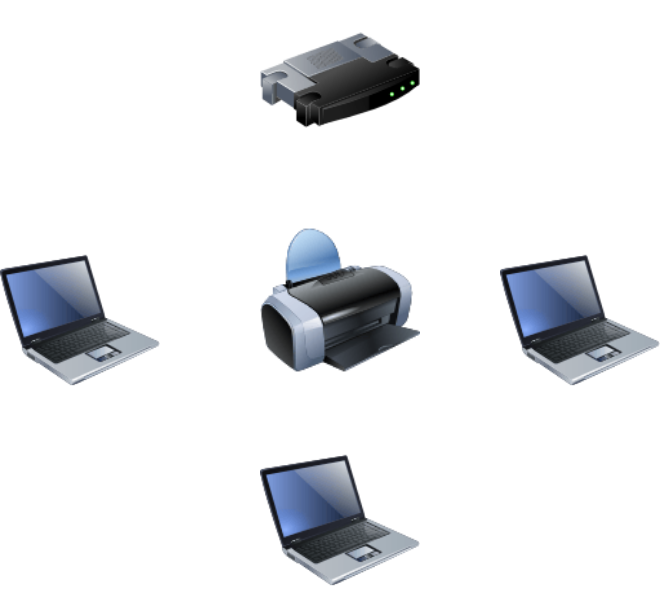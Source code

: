 <mxfile version="16.5.6" type="github">
  <diagram id="a34FbuOc-kEEnGXhvnCi" name="Page-1">
    <mxGraphModel dx="782" dy="436" grid="1" gridSize="10" guides="1" tooltips="1" connect="1" arrows="1" fold="1" page="1" pageScale="1" pageWidth="827" pageHeight="1169" math="0" shadow="0">
      <root>
        <mxCell id="0" />
        <mxCell id="1" parent="0" />
        <mxCell id="WWs_03fyjUNSG2bYgI83-1" value="" style="image;html=1;image=img/lib/clip_art/networking/Router_128x128.png" vertex="1" parent="1">
          <mxGeometry x="360" y="30" width="80" height="80" as="geometry" />
        </mxCell>
        <mxCell id="WWs_03fyjUNSG2bYgI83-3" value="" style="image;html=1;image=img/lib/clip_art/computers/Printer_128x128.png" vertex="1" parent="1">
          <mxGeometry x="360" y="140" width="80" height="80" as="geometry" />
        </mxCell>
        <mxCell id="WWs_03fyjUNSG2bYgI83-4" value="" style="image;html=1;image=img/lib/clip_art/computers/Laptop_128x128.png" vertex="1" parent="1">
          <mxGeometry x="360" y="250" width="80" height="80" as="geometry" />
        </mxCell>
        <mxCell id="WWs_03fyjUNSG2bYgI83-5" value="" style="image;html=1;image=img/lib/clip_art/computers/Laptop_128x128.png" vertex="1" parent="1">
          <mxGeometry x="230" y="150" width="80" height="80" as="geometry" />
        </mxCell>
        <mxCell id="WWs_03fyjUNSG2bYgI83-6" value="" style="image;html=1;image=img/lib/clip_art/computers/Laptop_128x128.png" vertex="1" parent="1">
          <mxGeometry x="480" y="150" width="80" height="80" as="geometry" />
        </mxCell>
      </root>
    </mxGraphModel>
  </diagram>
</mxfile>

